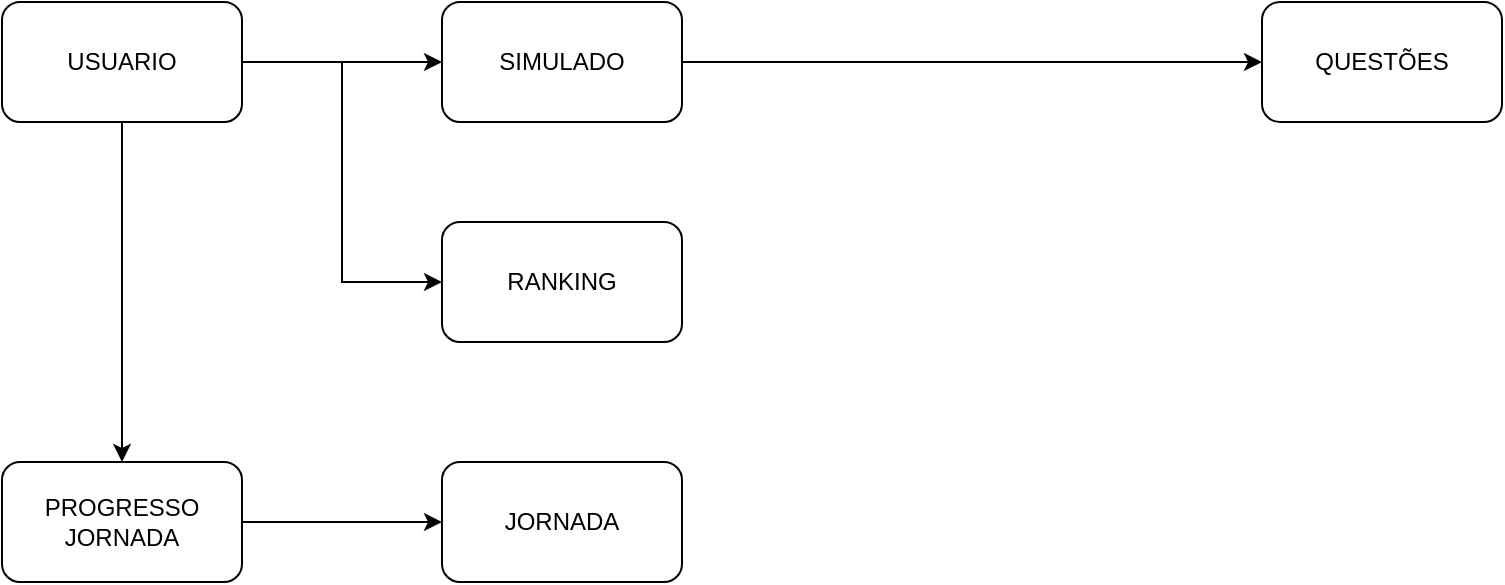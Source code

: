 <mxfile version="26.0.11">
  <diagram name="Página-1" id="-Mq-8sCcchrB9tYHp7MC">
    <mxGraphModel dx="872" dy="443" grid="1" gridSize="10" guides="1" tooltips="1" connect="1" arrows="1" fold="1" page="1" pageScale="1" pageWidth="827" pageHeight="1169" math="0" shadow="0">
      <root>
        <mxCell id="0" />
        <mxCell id="1" parent="0" />
        <mxCell id="HywKGdeAbVBfcAcetKgU-8" style="edgeStyle=orthogonalEdgeStyle;rounded=0;orthogonalLoop=1;jettySize=auto;html=1;" edge="1" parent="1" source="HywKGdeAbVBfcAcetKgU-1" target="HywKGdeAbVBfcAcetKgU-4">
          <mxGeometry relative="1" as="geometry" />
        </mxCell>
        <mxCell id="HywKGdeAbVBfcAcetKgU-9" style="edgeStyle=orthogonalEdgeStyle;rounded=0;orthogonalLoop=1;jettySize=auto;html=1;entryX=0;entryY=0.5;entryDx=0;entryDy=0;" edge="1" parent="1" source="HywKGdeAbVBfcAcetKgU-1" target="HywKGdeAbVBfcAcetKgU-5">
          <mxGeometry relative="1" as="geometry" />
        </mxCell>
        <mxCell id="HywKGdeAbVBfcAcetKgU-10" style="edgeStyle=orthogonalEdgeStyle;rounded=0;orthogonalLoop=1;jettySize=auto;html=1;" edge="1" parent="1" source="HywKGdeAbVBfcAcetKgU-1" target="HywKGdeAbVBfcAcetKgU-7">
          <mxGeometry relative="1" as="geometry" />
        </mxCell>
        <mxCell id="HywKGdeAbVBfcAcetKgU-1" value="USUARIO" style="rounded=1;whiteSpace=wrap;html=1;" vertex="1" parent="1">
          <mxGeometry x="20" y="40" width="120" height="60" as="geometry" />
        </mxCell>
        <mxCell id="HywKGdeAbVBfcAcetKgU-3" value="QUESTÕES" style="rounded=1;whiteSpace=wrap;html=1;" vertex="1" parent="1">
          <mxGeometry x="650" y="40" width="120" height="60" as="geometry" />
        </mxCell>
        <mxCell id="HywKGdeAbVBfcAcetKgU-12" style="edgeStyle=orthogonalEdgeStyle;rounded=0;orthogonalLoop=1;jettySize=auto;html=1;" edge="1" parent="1" source="HywKGdeAbVBfcAcetKgU-4" target="HywKGdeAbVBfcAcetKgU-3">
          <mxGeometry relative="1" as="geometry" />
        </mxCell>
        <mxCell id="HywKGdeAbVBfcAcetKgU-4" value="SIMULADO" style="rounded=1;whiteSpace=wrap;html=1;" vertex="1" parent="1">
          <mxGeometry x="240" y="40" width="120" height="60" as="geometry" />
        </mxCell>
        <mxCell id="HywKGdeAbVBfcAcetKgU-5" value="RANKING" style="rounded=1;whiteSpace=wrap;html=1;" vertex="1" parent="1">
          <mxGeometry x="240" y="150" width="120" height="60" as="geometry" />
        </mxCell>
        <mxCell id="HywKGdeAbVBfcAcetKgU-6" value="JORNADA" style="rounded=1;whiteSpace=wrap;html=1;" vertex="1" parent="1">
          <mxGeometry x="240" y="270" width="120" height="60" as="geometry" />
        </mxCell>
        <mxCell id="HywKGdeAbVBfcAcetKgU-11" style="edgeStyle=orthogonalEdgeStyle;rounded=0;orthogonalLoop=1;jettySize=auto;html=1;" edge="1" parent="1" source="HywKGdeAbVBfcAcetKgU-7" target="HywKGdeAbVBfcAcetKgU-6">
          <mxGeometry relative="1" as="geometry" />
        </mxCell>
        <mxCell id="HywKGdeAbVBfcAcetKgU-7" value="PROGRESSO JORNADA" style="rounded=1;whiteSpace=wrap;html=1;" vertex="1" parent="1">
          <mxGeometry x="20" y="270" width="120" height="60" as="geometry" />
        </mxCell>
      </root>
    </mxGraphModel>
  </diagram>
</mxfile>
